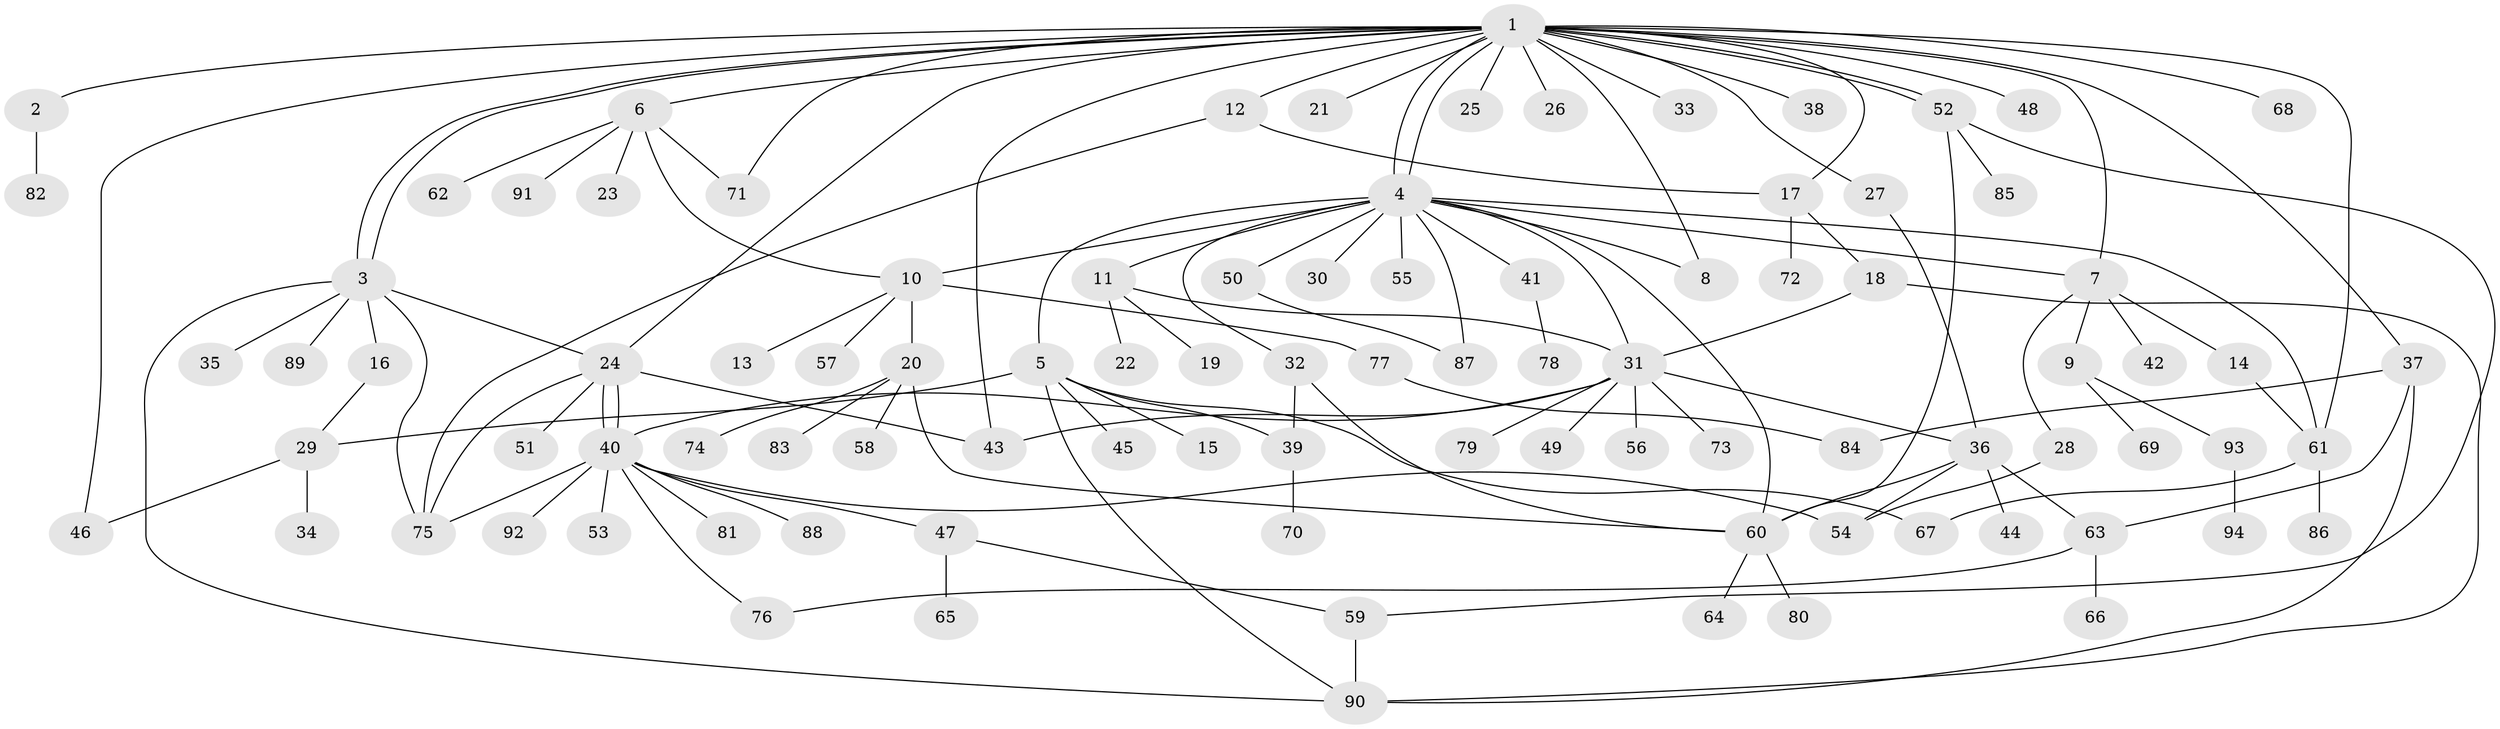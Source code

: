 // coarse degree distribution, {33: 0.014492753623188406, 1: 0.5652173913043478, 11: 0.014492753623188406, 7: 0.028985507246376812, 5: 0.07246376811594203, 2: 0.13043478260869565, 3: 0.043478260869565216, 4: 0.043478260869565216, 6: 0.057971014492753624, 9: 0.014492753623188406, 10: 0.014492753623188406}
// Generated by graph-tools (version 1.1) at 2025/41/03/06/25 10:41:51]
// undirected, 94 vertices, 133 edges
graph export_dot {
graph [start="1"]
  node [color=gray90,style=filled];
  1;
  2;
  3;
  4;
  5;
  6;
  7;
  8;
  9;
  10;
  11;
  12;
  13;
  14;
  15;
  16;
  17;
  18;
  19;
  20;
  21;
  22;
  23;
  24;
  25;
  26;
  27;
  28;
  29;
  30;
  31;
  32;
  33;
  34;
  35;
  36;
  37;
  38;
  39;
  40;
  41;
  42;
  43;
  44;
  45;
  46;
  47;
  48;
  49;
  50;
  51;
  52;
  53;
  54;
  55;
  56;
  57;
  58;
  59;
  60;
  61;
  62;
  63;
  64;
  65;
  66;
  67;
  68;
  69;
  70;
  71;
  72;
  73;
  74;
  75;
  76;
  77;
  78;
  79;
  80;
  81;
  82;
  83;
  84;
  85;
  86;
  87;
  88;
  89;
  90;
  91;
  92;
  93;
  94;
  1 -- 2;
  1 -- 3;
  1 -- 3;
  1 -- 4;
  1 -- 4;
  1 -- 6;
  1 -- 7;
  1 -- 8;
  1 -- 12;
  1 -- 17;
  1 -- 21;
  1 -- 24;
  1 -- 25;
  1 -- 26;
  1 -- 27;
  1 -- 33;
  1 -- 37;
  1 -- 38;
  1 -- 43;
  1 -- 46;
  1 -- 48;
  1 -- 52;
  1 -- 52;
  1 -- 61;
  1 -- 68;
  1 -- 71;
  2 -- 82;
  3 -- 16;
  3 -- 24;
  3 -- 35;
  3 -- 75;
  3 -- 89;
  3 -- 90;
  4 -- 5;
  4 -- 7;
  4 -- 8;
  4 -- 10;
  4 -- 11;
  4 -- 30;
  4 -- 31;
  4 -- 32;
  4 -- 41;
  4 -- 50;
  4 -- 55;
  4 -- 60;
  4 -- 61;
  4 -- 87;
  5 -- 15;
  5 -- 29;
  5 -- 39;
  5 -- 45;
  5 -- 67;
  5 -- 90;
  6 -- 10;
  6 -- 23;
  6 -- 62;
  6 -- 71;
  6 -- 91;
  7 -- 9;
  7 -- 14;
  7 -- 28;
  7 -- 42;
  9 -- 69;
  9 -- 93;
  10 -- 13;
  10 -- 20;
  10 -- 57;
  10 -- 77;
  11 -- 19;
  11 -- 22;
  11 -- 31;
  12 -- 17;
  12 -- 75;
  14 -- 61;
  16 -- 29;
  17 -- 18;
  17 -- 72;
  18 -- 31;
  18 -- 90;
  20 -- 58;
  20 -- 60;
  20 -- 74;
  20 -- 83;
  24 -- 40;
  24 -- 40;
  24 -- 43;
  24 -- 51;
  24 -- 75;
  27 -- 36;
  28 -- 54;
  29 -- 34;
  29 -- 46;
  31 -- 36;
  31 -- 40;
  31 -- 43;
  31 -- 49;
  31 -- 56;
  31 -- 73;
  31 -- 79;
  32 -- 39;
  32 -- 60;
  36 -- 44;
  36 -- 54;
  36 -- 60;
  36 -- 63;
  37 -- 63;
  37 -- 84;
  37 -- 90;
  39 -- 70;
  40 -- 47;
  40 -- 53;
  40 -- 54;
  40 -- 75;
  40 -- 76;
  40 -- 81;
  40 -- 88;
  40 -- 92;
  41 -- 78;
  47 -- 59;
  47 -- 65;
  50 -- 87;
  52 -- 59;
  52 -- 60;
  52 -- 85;
  59 -- 90;
  60 -- 64;
  60 -- 80;
  61 -- 67;
  61 -- 86;
  63 -- 66;
  63 -- 76;
  77 -- 84;
  93 -- 94;
}
